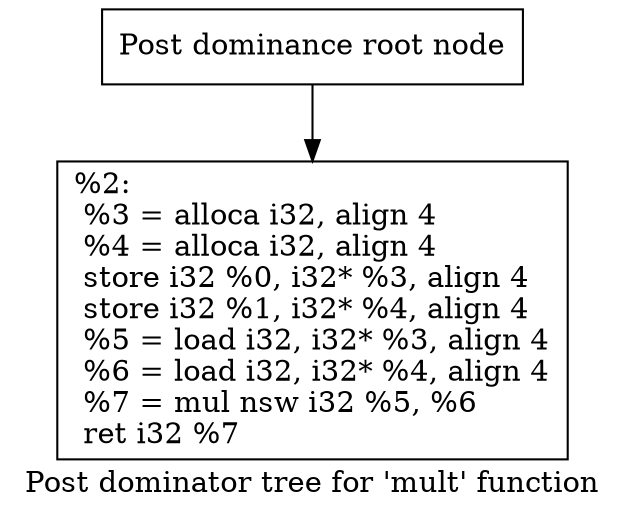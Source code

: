 digraph "Post dominator tree for 'mult' function" {
	label="Post dominator tree for 'mult' function";

	Node0x5633dc5449f0 [shape=record,label="{Post dominance root node}"];
	Node0x5633dc5449f0 -> Node0x5633dc544ac0;
	Node0x5633dc544ac0 [shape=record,label="{%2:\l  %3 = alloca i32, align 4\l  %4 = alloca i32, align 4\l  store i32 %0, i32* %3, align 4\l  store i32 %1, i32* %4, align 4\l  %5 = load i32, i32* %3, align 4\l  %6 = load i32, i32* %4, align 4\l  %7 = mul nsw i32 %5, %6\l  ret i32 %7\l}"];
}
